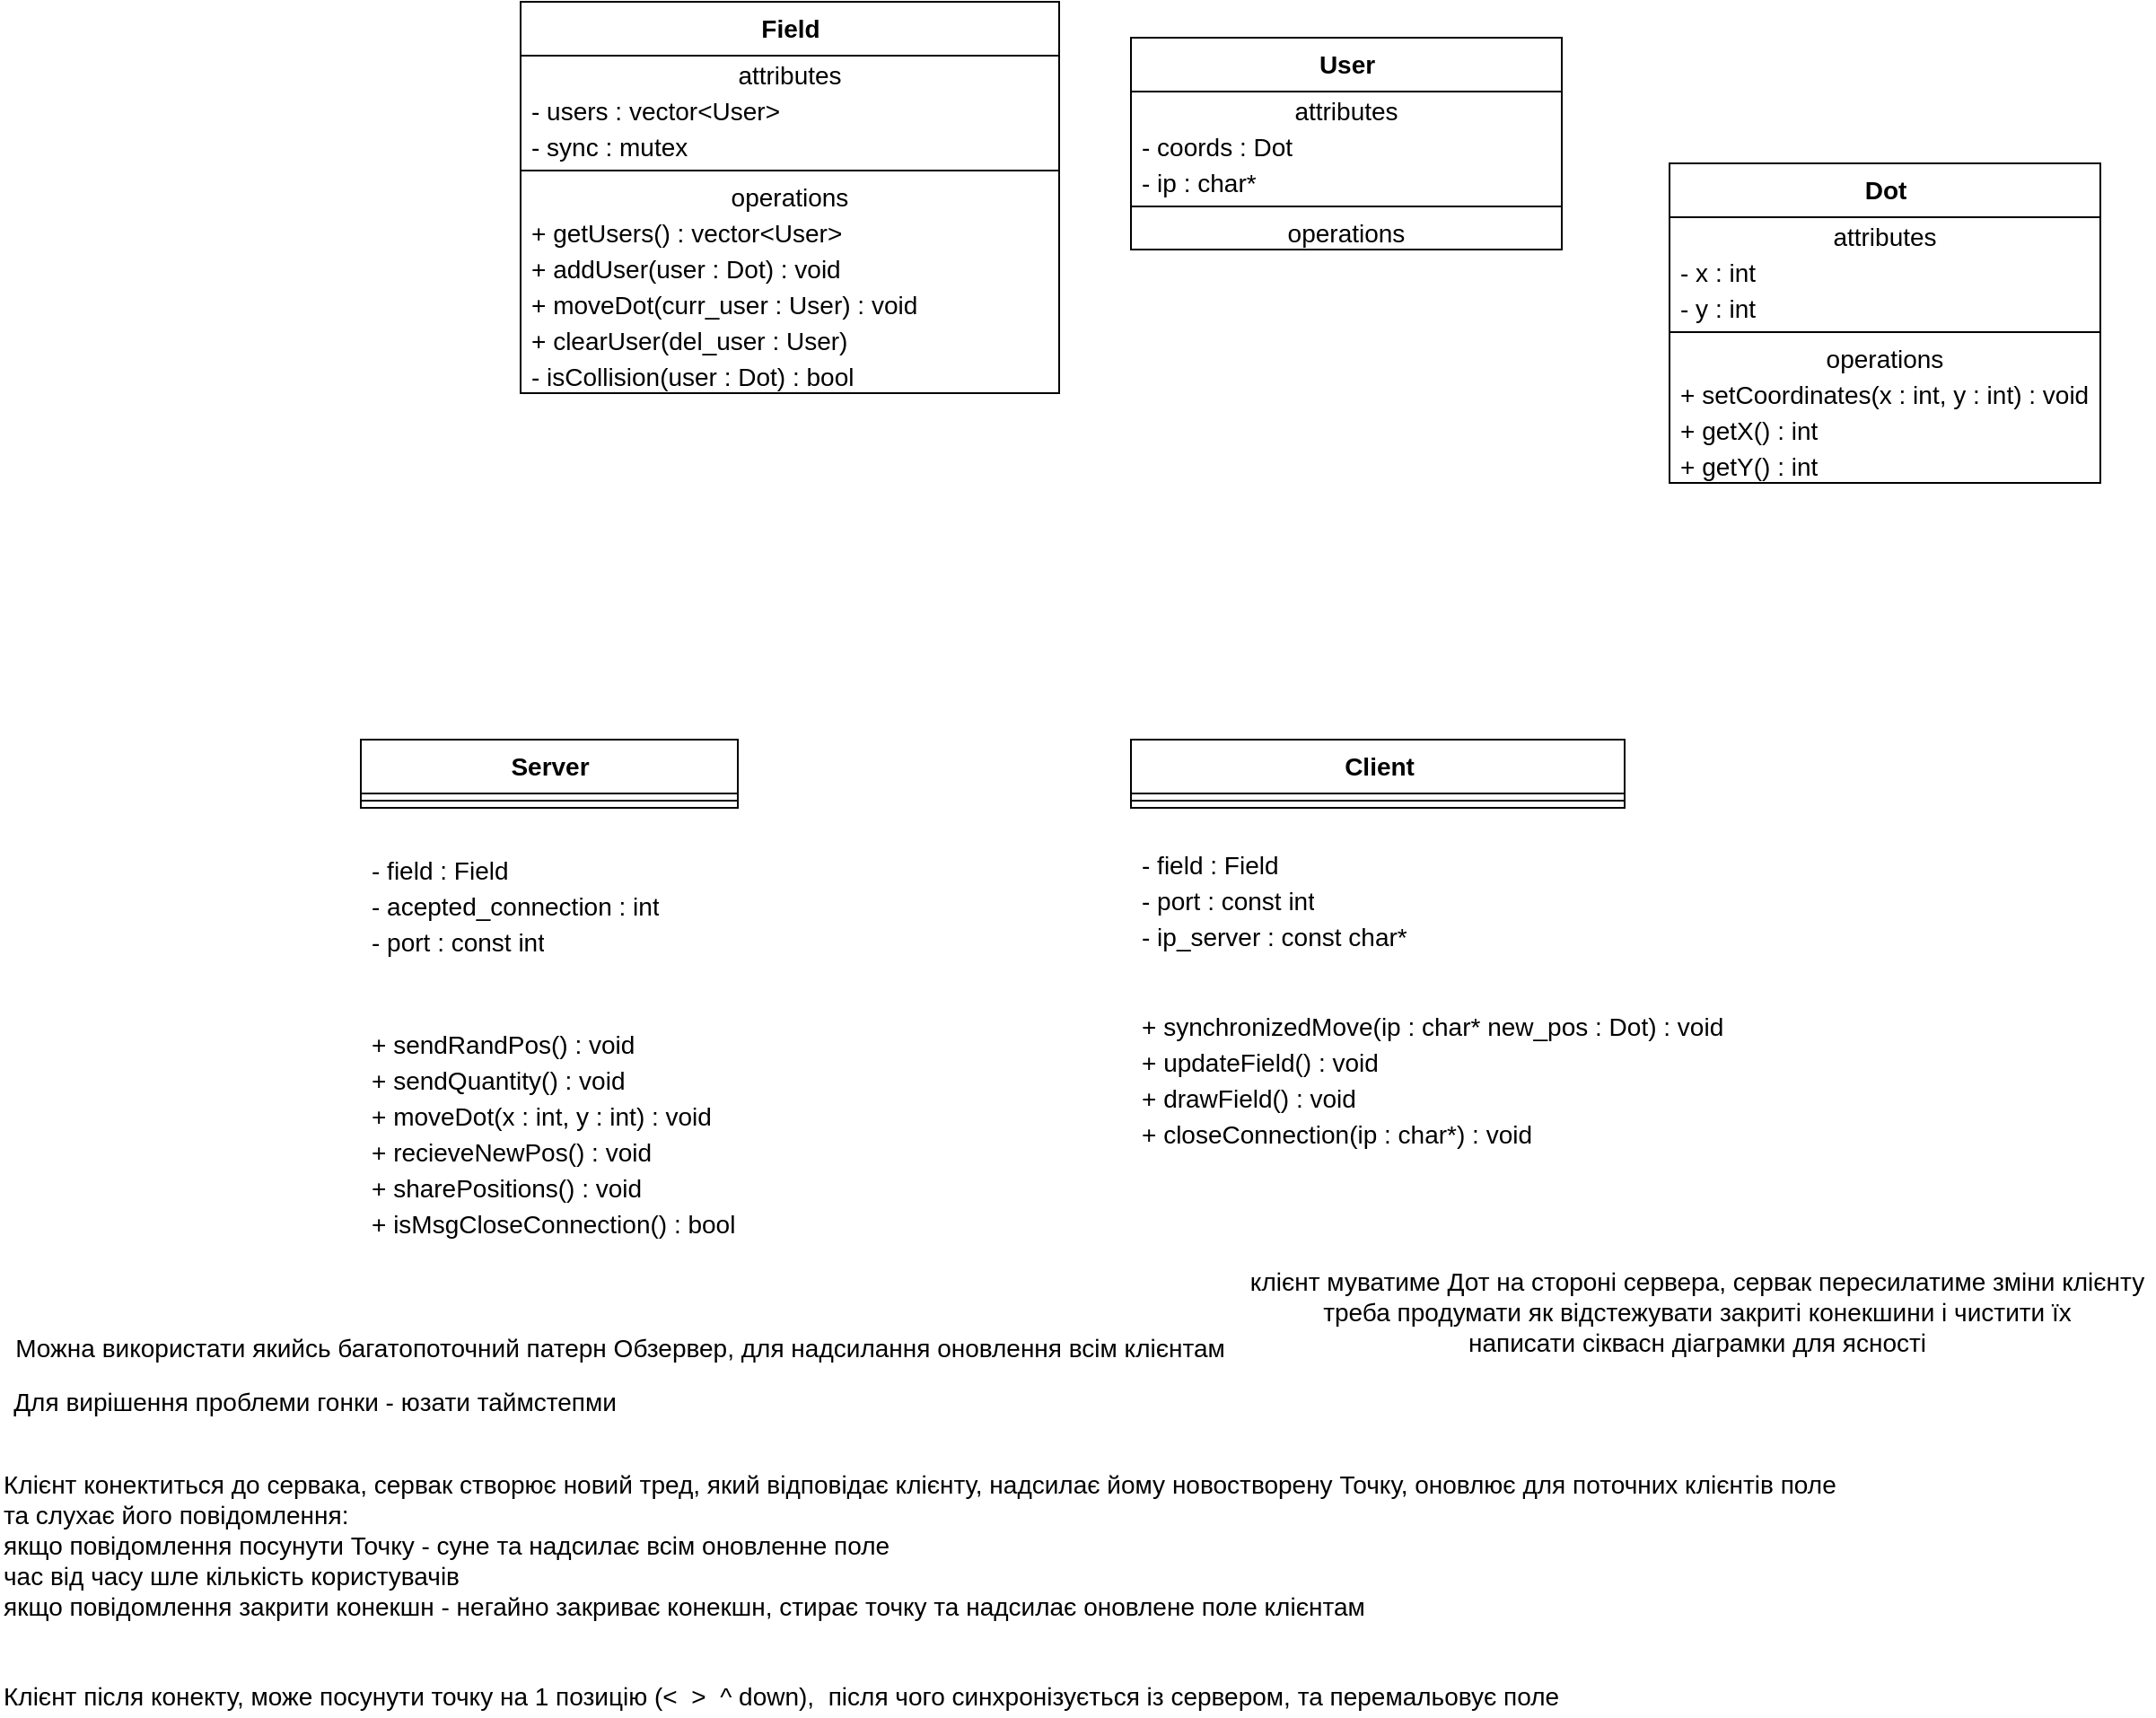 <mxfile version="16.5.1" type="device" pages="2"><diagram id="QBxHCDTDb50119jeiAJM" name="Page-1"><mxGraphModel dx="1045" dy="675" grid="1" gridSize="10" guides="1" tooltips="1" connect="1" arrows="1" fold="1" page="1" pageScale="1" pageWidth="827" pageHeight="1169" math="0" shadow="0"><root><mxCell id="0"/><mxCell id="1" parent="0"/><mxCell id="v9esrnPC93a9-r4l2NwM-19" value="&lt;b&gt;Dot&lt;/b&gt;" style="swimlane;fontStyle=0;align=center;verticalAlign=top;childLayout=stackLayout;horizontal=1;startSize=30;horizontalStack=0;resizeParent=1;resizeParentMax=0;resizeLast=0;collapsible=0;marginBottom=0;html=1;fontSize=14;" vertex="1" parent="1"><mxGeometry x="1030" y="180" width="240" height="178" as="geometry"/></mxCell><mxCell id="v9esrnPC93a9-r4l2NwM-20" value="attributes" style="text;html=1;strokeColor=none;fillColor=none;align=center;verticalAlign=middle;spacingLeft=4;spacingRight=4;overflow=hidden;rotatable=0;points=[[0,0.5],[1,0.5]];portConstraint=eastwest;fontSize=14;" vertex="1" parent="v9esrnPC93a9-r4l2NwM-19"><mxGeometry y="30" width="240" height="20" as="geometry"/></mxCell><mxCell id="v9esrnPC93a9-r4l2NwM-21" value="- x : int" style="text;html=1;strokeColor=none;fillColor=none;align=left;verticalAlign=middle;spacingLeft=4;spacingRight=4;overflow=hidden;rotatable=0;points=[[0,0.5],[1,0.5]];portConstraint=eastwest;fontSize=14;" vertex="1" parent="v9esrnPC93a9-r4l2NwM-19"><mxGeometry y="50" width="240" height="20" as="geometry"/></mxCell><mxCell id="v9esrnPC93a9-r4l2NwM-27" value="- y : int" style="text;html=1;strokeColor=none;fillColor=none;align=left;verticalAlign=middle;spacingLeft=4;spacingRight=4;overflow=hidden;rotatable=0;points=[[0,0.5],[1,0.5]];portConstraint=eastwest;fontSize=14;" vertex="1" parent="v9esrnPC93a9-r4l2NwM-19"><mxGeometry y="70" width="240" height="20" as="geometry"/></mxCell><mxCell id="v9esrnPC93a9-r4l2NwM-24" value="" style="line;strokeWidth=1;fillColor=none;align=left;verticalAlign=middle;spacingTop=-1;spacingLeft=3;spacingRight=3;rotatable=0;labelPosition=right;points=[];portConstraint=eastwest;fontSize=14;" vertex="1" parent="v9esrnPC93a9-r4l2NwM-19"><mxGeometry y="90" width="240" height="8" as="geometry"/></mxCell><mxCell id="v9esrnPC93a9-r4l2NwM-25" value="operations" style="text;html=1;strokeColor=none;fillColor=none;align=center;verticalAlign=middle;spacingLeft=4;spacingRight=4;overflow=hidden;rotatable=0;points=[[0,0.5],[1,0.5]];portConstraint=eastwest;fontSize=14;" vertex="1" parent="v9esrnPC93a9-r4l2NwM-19"><mxGeometry y="98" width="240" height="20" as="geometry"/></mxCell><mxCell id="v9esrnPC93a9-r4l2NwM-26" value="+ setCoordinates(x : int, y : int) : void" style="text;html=1;strokeColor=none;fillColor=none;align=left;verticalAlign=middle;spacingLeft=4;spacingRight=4;overflow=hidden;rotatable=0;points=[[0,0.5],[1,0.5]];portConstraint=eastwest;fontSize=14;" vertex="1" parent="v9esrnPC93a9-r4l2NwM-19"><mxGeometry y="118" width="240" height="20" as="geometry"/></mxCell><mxCell id="v9esrnPC93a9-r4l2NwM-28" value="+ getX() : int&amp;nbsp;" style="text;html=1;strokeColor=none;fillColor=none;align=left;verticalAlign=middle;spacingLeft=4;spacingRight=4;overflow=hidden;rotatable=0;points=[[0,0.5],[1,0.5]];portConstraint=eastwest;fontSize=14;" vertex="1" parent="v9esrnPC93a9-r4l2NwM-19"><mxGeometry y="138" width="240" height="20" as="geometry"/></mxCell><mxCell id="v9esrnPC93a9-r4l2NwM-29" value="+ getY() : int&amp;nbsp;" style="text;html=1;strokeColor=none;fillColor=none;align=left;verticalAlign=middle;spacingLeft=4;spacingRight=4;overflow=hidden;rotatable=0;points=[[0,0.5],[1,0.5]];portConstraint=eastwest;fontSize=14;" vertex="1" parent="v9esrnPC93a9-r4l2NwM-19"><mxGeometry y="158" width="240" height="20" as="geometry"/></mxCell><mxCell id="v9esrnPC93a9-r4l2NwM-30" value="&lt;b&gt;Field&lt;/b&gt;" style="swimlane;fontStyle=0;align=center;verticalAlign=top;childLayout=stackLayout;horizontal=1;startSize=30;horizontalStack=0;resizeParent=1;resizeParentMax=0;resizeLast=0;collapsible=0;marginBottom=0;html=1;fontSize=14;" vertex="1" parent="1"><mxGeometry x="390" y="90" width="300" height="218" as="geometry"/></mxCell><mxCell id="v9esrnPC93a9-r4l2NwM-31" value="attributes" style="text;html=1;strokeColor=none;fillColor=none;align=center;verticalAlign=middle;spacingLeft=4;spacingRight=4;overflow=hidden;rotatable=0;points=[[0,0.5],[1,0.5]];portConstraint=eastwest;fontSize=14;" vertex="1" parent="v9esrnPC93a9-r4l2NwM-30"><mxGeometry y="30" width="300" height="20" as="geometry"/></mxCell><mxCell id="v9esrnPC93a9-r4l2NwM-32" value="- users : vector&amp;lt;User&amp;gt;" style="text;html=1;strokeColor=none;fillColor=none;align=left;verticalAlign=middle;spacingLeft=4;spacingRight=4;overflow=hidden;rotatable=0;points=[[0,0.5],[1,0.5]];portConstraint=eastwest;fontSize=14;" vertex="1" parent="v9esrnPC93a9-r4l2NwM-30"><mxGeometry y="50" width="300" height="20" as="geometry"/></mxCell><mxCell id="v9esrnPC93a9-r4l2NwM-41" value="- sync : mutex" style="text;html=1;strokeColor=none;fillColor=none;align=left;verticalAlign=middle;spacingLeft=4;spacingRight=4;overflow=hidden;rotatable=0;points=[[0,0.5],[1,0.5]];portConstraint=eastwest;fontSize=14;" vertex="1" parent="v9esrnPC93a9-r4l2NwM-30"><mxGeometry y="70" width="300" height="20" as="geometry"/></mxCell><mxCell id="v9esrnPC93a9-r4l2NwM-34" value="" style="line;strokeWidth=1;fillColor=none;align=left;verticalAlign=middle;spacingTop=-1;spacingLeft=3;spacingRight=3;rotatable=0;labelPosition=right;points=[];portConstraint=eastwest;fontSize=14;" vertex="1" parent="v9esrnPC93a9-r4l2NwM-30"><mxGeometry y="90" width="300" height="8" as="geometry"/></mxCell><mxCell id="v9esrnPC93a9-r4l2NwM-35" value="operations" style="text;html=1;strokeColor=none;fillColor=none;align=center;verticalAlign=middle;spacingLeft=4;spacingRight=4;overflow=hidden;rotatable=0;points=[[0,0.5],[1,0.5]];portConstraint=eastwest;fontSize=14;" vertex="1" parent="v9esrnPC93a9-r4l2NwM-30"><mxGeometry y="98" width="300" height="20" as="geometry"/></mxCell><mxCell id="v9esrnPC93a9-r4l2NwM-36" value="+ getUsers() : vector&amp;lt;User&amp;gt;" style="text;html=1;strokeColor=none;fillColor=none;align=left;verticalAlign=middle;spacingLeft=4;spacingRight=4;overflow=hidden;rotatable=0;points=[[0,0.5],[1,0.5]];portConstraint=eastwest;fontSize=14;" vertex="1" parent="v9esrnPC93a9-r4l2NwM-30"><mxGeometry y="118" width="300" height="20" as="geometry"/></mxCell><mxCell id="v9esrnPC93a9-r4l2NwM-37" value="+ addUser(user : Dot) : void" style="text;html=1;strokeColor=none;fillColor=none;align=left;verticalAlign=middle;spacingLeft=4;spacingRight=4;overflow=hidden;rotatable=0;points=[[0,0.5],[1,0.5]];portConstraint=eastwest;fontSize=14;" vertex="1" parent="v9esrnPC93a9-r4l2NwM-30"><mxGeometry y="138" width="300" height="20" as="geometry"/></mxCell><mxCell id="v9esrnPC93a9-r4l2NwM-38" value="+ moveDot(curr_user : User) : void" style="text;html=1;strokeColor=none;fillColor=none;align=left;verticalAlign=middle;spacingLeft=4;spacingRight=4;overflow=hidden;rotatable=0;points=[[0,0.5],[1,0.5]];portConstraint=eastwest;fontSize=14;" vertex="1" parent="v9esrnPC93a9-r4l2NwM-30"><mxGeometry y="158" width="300" height="20" as="geometry"/></mxCell><mxCell id="pss1vz3VO2u5xHAYAkwy-10" value="+ clearUser(del_user : User)&amp;nbsp;" style="text;html=1;strokeColor=none;fillColor=none;align=left;verticalAlign=middle;spacingLeft=4;spacingRight=4;overflow=hidden;rotatable=0;points=[[0,0.5],[1,0.5]];portConstraint=eastwest;fontSize=14;" vertex="1" parent="v9esrnPC93a9-r4l2NwM-30"><mxGeometry y="178" width="300" height="20" as="geometry"/></mxCell><mxCell id="v9esrnPC93a9-r4l2NwM-40" value="- isCollision(user : Dot) : bool" style="text;html=1;strokeColor=none;fillColor=none;align=left;verticalAlign=middle;spacingLeft=4;spacingRight=4;overflow=hidden;rotatable=0;points=[[0,0.5],[1,0.5]];portConstraint=eastwest;fontSize=14;" vertex="1" parent="v9esrnPC93a9-r4l2NwM-30"><mxGeometry y="198" width="300" height="20" as="geometry"/></mxCell><mxCell id="v9esrnPC93a9-r4l2NwM-43" value="&lt;b&gt;Client&lt;/b&gt;" style="swimlane;fontStyle=0;align=center;verticalAlign=top;childLayout=stackLayout;horizontal=1;startSize=30;horizontalStack=0;resizeParent=1;resizeParentMax=0;resizeLast=0;collapsible=0;marginBottom=0;html=1;fontSize=14;" vertex="1" parent="1"><mxGeometry x="730" y="501" width="275" height="38" as="geometry"/></mxCell><mxCell id="v9esrnPC93a9-r4l2NwM-48" value="" style="line;strokeWidth=1;fillColor=none;align=left;verticalAlign=middle;spacingTop=-1;spacingLeft=3;spacingRight=3;rotatable=0;labelPosition=right;points=[];portConstraint=eastwest;fontSize=14;" vertex="1" parent="v9esrnPC93a9-r4l2NwM-43"><mxGeometry y="30" width="275" height="8" as="geometry"/></mxCell><mxCell id="v9esrnPC93a9-r4l2NwM-55" value="&lt;b&gt;Server&lt;/b&gt;" style="swimlane;fontStyle=0;align=center;verticalAlign=top;childLayout=stackLayout;horizontal=1;startSize=30;horizontalStack=0;resizeParent=1;resizeParentMax=0;resizeLast=0;collapsible=0;marginBottom=0;html=1;fontSize=14;" vertex="1" parent="1"><mxGeometry x="301" y="501" width="210" height="38" as="geometry"/></mxCell><mxCell id="v9esrnPC93a9-r4l2NwM-61" value="" style="line;strokeWidth=1;fillColor=none;align=left;verticalAlign=middle;spacingTop=-1;spacingLeft=3;spacingRight=3;rotatable=0;labelPosition=right;points=[];portConstraint=eastwest;fontSize=14;" vertex="1" parent="v9esrnPC93a9-r4l2NwM-55"><mxGeometry y="30" width="210" height="8" as="geometry"/></mxCell><mxCell id="v9esrnPC93a9-r4l2NwM-57" value="- field : Field" style="text;html=1;strokeColor=none;fillColor=none;align=left;verticalAlign=middle;spacingLeft=4;spacingRight=4;overflow=hidden;rotatable=0;points=[[0,0.5],[1,0.5]];portConstraint=eastwest;fontSize=14;" vertex="1" parent="1"><mxGeometry x="301" y="563" width="210" height="20" as="geometry"/></mxCell><mxCell id="v9esrnPC93a9-r4l2NwM-69" value="- acepted_connection : int" style="text;html=1;strokeColor=none;fillColor=none;align=left;verticalAlign=middle;spacingLeft=4;spacingRight=4;overflow=hidden;rotatable=0;points=[[0,0.5],[1,0.5]];portConstraint=eastwest;fontSize=14;" vertex="1" parent="1"><mxGeometry x="301" y="583" width="210" height="20" as="geometry"/></mxCell><mxCell id="v9esrnPC93a9-r4l2NwM-58" value="- port : const int" style="text;html=1;strokeColor=none;fillColor=none;align=left;verticalAlign=middle;spacingLeft=4;spacingRight=4;overflow=hidden;rotatable=0;points=[[0,0.5],[1,0.5]];portConstraint=eastwest;fontSize=14;" vertex="1" parent="1"><mxGeometry x="301" y="603" width="210" height="20" as="geometry"/></mxCell><mxCell id="v9esrnPC93a9-r4l2NwM-63" value="+ sendRandPos() : void" style="text;html=1;strokeColor=none;fillColor=none;align=left;verticalAlign=middle;spacingLeft=4;spacingRight=4;overflow=hidden;rotatable=0;points=[[0,0.5],[1,0.5]];portConstraint=eastwest;fontSize=14;" vertex="1" parent="1"><mxGeometry x="301" y="660" width="210" height="20" as="geometry"/></mxCell><mxCell id="v9esrnPC93a9-r4l2NwM-71" value="+ sharePositions() : void" style="text;html=1;strokeColor=none;fillColor=none;align=left;verticalAlign=middle;spacingLeft=4;spacingRight=4;overflow=hidden;rotatable=0;points=[[0,0.5],[1,0.5]];portConstraint=eastwest;fontSize=14;" vertex="1" parent="1"><mxGeometry x="301" y="740" width="210" height="20" as="geometry"/></mxCell><mxCell id="v9esrnPC93a9-r4l2NwM-64" value="+ sendQuantity() : void" style="text;html=1;strokeColor=none;fillColor=none;align=left;verticalAlign=middle;spacingLeft=4;spacingRight=4;overflow=hidden;rotatable=0;points=[[0,0.5],[1,0.5]];portConstraint=eastwest;fontSize=14;" vertex="1" parent="1"><mxGeometry x="301" y="680" width="210" height="20" as="geometry"/></mxCell><mxCell id="v9esrnPC93a9-r4l2NwM-65" value="+ moveDot(x : int, y : int) : void" style="text;html=1;strokeColor=none;fillColor=none;align=left;verticalAlign=middle;spacingLeft=4;spacingRight=4;overflow=hidden;rotatable=0;points=[[0,0.5],[1,0.5]];portConstraint=eastwest;fontSize=14;" vertex="1" parent="1"><mxGeometry x="301" y="700" width="210" height="20" as="geometry"/></mxCell><mxCell id="v9esrnPC93a9-r4l2NwM-70" value="+ recieveNewPos() : void" style="text;html=1;strokeColor=none;fillColor=none;align=left;verticalAlign=middle;spacingLeft=4;spacingRight=4;overflow=hidden;rotatable=0;points=[[0,0.5],[1,0.5]];portConstraint=eastwest;fontSize=14;" vertex="1" parent="1"><mxGeometry x="301" y="720" width="210" height="20" as="geometry"/></mxCell><mxCell id="v9esrnPC93a9-r4l2NwM-46" value="- port : const int" style="text;html=1;strokeColor=none;fillColor=none;align=left;verticalAlign=middle;spacingLeft=4;spacingRight=4;overflow=hidden;rotatable=0;points=[[0,0.5],[1,0.5]];portConstraint=eastwest;fontSize=14;" vertex="1" parent="1"><mxGeometry x="730" y="580" width="275" height="20" as="geometry"/></mxCell><mxCell id="v9esrnPC93a9-r4l2NwM-45" value="- field : Field" style="text;html=1;strokeColor=none;fillColor=none;align=left;verticalAlign=middle;spacingLeft=4;spacingRight=4;overflow=hidden;rotatable=0;points=[[0,0.5],[1,0.5]];portConstraint=eastwest;fontSize=14;" vertex="1" parent="1"><mxGeometry x="730" y="560" width="275" height="20" as="geometry"/></mxCell><mxCell id="v9esrnPC93a9-r4l2NwM-54" value="- ip_server : const char*" style="text;html=1;strokeColor=none;fillColor=none;align=left;verticalAlign=middle;spacingLeft=4;spacingRight=4;overflow=hidden;rotatable=0;points=[[0,0.5],[1,0.5]];portConstraint=eastwest;fontSize=14;" vertex="1" parent="1"><mxGeometry x="730" y="600" width="275" height="20" as="geometry"/></mxCell><mxCell id="v9esrnPC93a9-r4l2NwM-50" value="+ synchronizedMove(ip : char* new_pos : Dot) : void" style="text;html=1;strokeColor=none;fillColor=none;align=left;verticalAlign=middle;spacingLeft=4;spacingRight=4;overflow=hidden;rotatable=0;points=[[0,0.5],[1,0.5]];portConstraint=eastwest;fontSize=14;" vertex="1" parent="1"><mxGeometry x="730" y="650" width="360" height="20" as="geometry"/></mxCell><mxCell id="v9esrnPC93a9-r4l2NwM-51" value="+ updateField() : void" style="text;html=1;strokeColor=none;fillColor=none;align=left;verticalAlign=middle;spacingLeft=4;spacingRight=4;overflow=hidden;rotatable=0;points=[[0,0.5],[1,0.5]];portConstraint=eastwest;fontSize=14;" vertex="1" parent="1"><mxGeometry x="730" y="670" width="275" height="20" as="geometry"/></mxCell><mxCell id="v9esrnPC93a9-r4l2NwM-52" value="+ drawField() : void" style="text;html=1;strokeColor=none;fillColor=none;align=left;verticalAlign=middle;spacingLeft=4;spacingRight=4;overflow=hidden;rotatable=0;points=[[0,0.5],[1,0.5]];portConstraint=eastwest;fontSize=14;" vertex="1" parent="1"><mxGeometry x="730" y="690" width="275" height="20" as="geometry"/></mxCell><mxCell id="V5qCyeaO0gQilrV-QpzD-1" value="клієнт муватиме Дот на стороні сервера, сервак пересилатиме зміни клієнту&lt;br&gt;треба продумати як відстежувати закриті конекшини і чистити їх&lt;br&gt;написати сіквасн діаграмки для ясності" style="text;html=1;align=center;verticalAlign=middle;resizable=0;points=[];autosize=1;strokeColor=none;fillColor=none;fontSize=14;fontFamily=Helvetica;fontColor=default;" vertex="1" parent="1"><mxGeometry x="790" y="790" width="510" height="60" as="geometry"/></mxCell><mxCell id="VrvzG2SRqDi1ei-mfUJR-1" value="+ isMsgCloseConnection() : bool&amp;nbsp;" style="text;html=1;strokeColor=none;fillColor=none;align=left;verticalAlign=middle;spacingLeft=4;spacingRight=4;overflow=hidden;rotatable=0;points=[[0,0.5],[1,0.5]];portConstraint=eastwest;fontSize=14;" vertex="1" parent="1"><mxGeometry x="301" y="760" width="229" height="20" as="geometry"/></mxCell><mxCell id="VrvzG2SRqDi1ei-mfUJR-2" value="+ closeConnection(ip : char*) : void" style="text;html=1;strokeColor=none;fillColor=none;align=left;verticalAlign=middle;spacingLeft=4;spacingRight=4;overflow=hidden;rotatable=0;points=[[0,0.5],[1,0.5]];portConstraint=eastwest;fontSize=14;" vertex="1" parent="1"><mxGeometry x="730" y="710" width="275" height="20" as="geometry"/></mxCell><mxCell id="KtKcs6M-H1194ICLe7Fs-1" value="Клієнт конектиться до сервака, сервак створює новий тред, який відповідає клієнту, надсилає йому новостворену Точку, оновлює для поточних клієнтів поле&lt;br&gt;та слухає його повідомлення:&lt;br&gt;якщо повідомлення посунути Точку - суне та надсилає всім оновленне поле&lt;br&gt;час від часу шле кількість користувачів&lt;br&gt;якщо повідомлення закрити конекшн - негайно закриває конекшн, стирає точку та надсилає оновлене поле клієнтам&lt;br&gt;&lt;br&gt;&lt;br&gt;Клієнт після конекту, може посунути точку на 1 позицію (&amp;lt;&amp;nbsp; &amp;gt;&amp;nbsp; ^ down),&amp;nbsp; після чого синхронізується із сервером, та перемальовує поле" style="text;html=1;align=left;verticalAlign=middle;resizable=0;points=[];autosize=1;strokeColor=none;fillColor=none;fontSize=14;fontFamily=Helvetica;fontColor=default;" vertex="1" parent="1"><mxGeometry x="100" y="905" width="1040" height="140" as="geometry"/></mxCell><mxCell id="KtKcs6M-H1194ICLe7Fs-2" value="Для вирішення проблеми гонки - юзати таймстепми" style="text;html=1;align=center;verticalAlign=middle;resizable=0;points=[];autosize=1;strokeColor=none;fillColor=none;fontSize=14;fontFamily=Helvetica;fontColor=default;" vertex="1" parent="1"><mxGeometry x="100" y="860" width="350" height="20" as="geometry"/></mxCell><mxCell id="KtKcs6M-H1194ICLe7Fs-3" value="Можна використати якийсь багатопоточний патерн Обзервер, для надсилання оновлення всім клієнтам" style="text;html=1;align=center;verticalAlign=middle;resizable=0;points=[];autosize=1;strokeColor=none;fillColor=none;fontSize=14;fontFamily=Helvetica;fontColor=default;" vertex="1" parent="1"><mxGeometry x="100" y="830" width="690" height="20" as="geometry"/></mxCell><mxCell id="pss1vz3VO2u5xHAYAkwy-1" value="&lt;b&gt;User&lt;/b&gt;" style="swimlane;fontStyle=0;align=center;verticalAlign=top;childLayout=stackLayout;horizontal=1;startSize=30;horizontalStack=0;resizeParent=1;resizeParentMax=0;resizeLast=0;collapsible=0;marginBottom=0;html=1;fontSize=14;" vertex="1" parent="1"><mxGeometry x="730" y="110" width="240" height="118" as="geometry"/></mxCell><mxCell id="pss1vz3VO2u5xHAYAkwy-2" value="attributes" style="text;html=1;strokeColor=none;fillColor=none;align=center;verticalAlign=middle;spacingLeft=4;spacingRight=4;overflow=hidden;rotatable=0;points=[[0,0.5],[1,0.5]];portConstraint=eastwest;fontSize=14;" vertex="1" parent="pss1vz3VO2u5xHAYAkwy-1"><mxGeometry y="30" width="240" height="20" as="geometry"/></mxCell><mxCell id="pss1vz3VO2u5xHAYAkwy-3" value="- coords : Dot" style="text;html=1;strokeColor=none;fillColor=none;align=left;verticalAlign=middle;spacingLeft=4;spacingRight=4;overflow=hidden;rotatable=0;points=[[0,0.5],[1,0.5]];portConstraint=eastwest;fontSize=14;" vertex="1" parent="pss1vz3VO2u5xHAYAkwy-1"><mxGeometry y="50" width="240" height="20" as="geometry"/></mxCell><mxCell id="pss1vz3VO2u5xHAYAkwy-4" value="- ip : char*" style="text;html=1;strokeColor=none;fillColor=none;align=left;verticalAlign=middle;spacingLeft=4;spacingRight=4;overflow=hidden;rotatable=0;points=[[0,0.5],[1,0.5]];portConstraint=eastwest;fontSize=14;" vertex="1" parent="pss1vz3VO2u5xHAYAkwy-1"><mxGeometry y="70" width="240" height="20" as="geometry"/></mxCell><mxCell id="pss1vz3VO2u5xHAYAkwy-5" value="" style="line;strokeWidth=1;fillColor=none;align=left;verticalAlign=middle;spacingTop=-1;spacingLeft=3;spacingRight=3;rotatable=0;labelPosition=right;points=[];portConstraint=eastwest;fontSize=14;" vertex="1" parent="pss1vz3VO2u5xHAYAkwy-1"><mxGeometry y="90" width="240" height="8" as="geometry"/></mxCell><mxCell id="pss1vz3VO2u5xHAYAkwy-6" value="operations" style="text;html=1;strokeColor=none;fillColor=none;align=center;verticalAlign=middle;spacingLeft=4;spacingRight=4;overflow=hidden;rotatable=0;points=[[0,0.5],[1,0.5]];portConstraint=eastwest;fontSize=14;" vertex="1" parent="pss1vz3VO2u5xHAYAkwy-1"><mxGeometry y="98" width="240" height="20" as="geometry"/></mxCell></root></mxGraphModel></diagram><diagram id="Hidumq7672qFDJAQ_hkK" name="Page-2"><mxGraphModel dx="2200" dy="878" grid="1" gridSize="10" guides="1" tooltips="1" connect="1" arrows="1" fold="1" page="1" pageScale="1" pageWidth="850" pageHeight="1100" math="0" shadow="0"><root><mxCell id="eIKf1kVYdBu3AlZMt5NN-0"/><mxCell id="eIKf1kVYdBu3AlZMt5NN-1" parent="eIKf1kVYdBu3AlZMt5NN-0"/><mxCell id="50YogBFzVuaD3J5atTNi-9" value="" style="endArrow=block;startArrow=none;endFill=0;startFill=0;endSize=8;html=1;verticalAlign=bottom;dashed=1;labelBackgroundColor=none;rounded=0;fontFamily=Helvetica;fontSize=14;fontColor=default;" edge="1" parent="eIKf1kVYdBu3AlZMt5NN-1"><mxGeometry width="160" relative="1" as="geometry"><mxPoint x="630" y="464" as="sourcePoint"/><mxPoint x="290.375" y="464" as="targetPoint"/><Array as="points"><mxPoint x="410.5" y="464"/></Array></mxGeometry></mxCell><mxCell id="50YogBFzVuaD3J5atTNi-10" value="Responce by &lt;b&gt;C1&lt;/b&gt; thread with new Dots coordinates" style="edgeLabel;html=1;align=center;verticalAlign=middle;resizable=0;points=[];fontSize=14;fontFamily=Helvetica;fontColor=default;" vertex="1" connectable="0" parent="50YogBFzVuaD3J5atTNi-9"><mxGeometry x="0.072" y="-2" relative="1" as="geometry"><mxPoint x="12" y="-10" as="offset"/></mxGeometry></mxCell><mxCell id="50YogBFzVuaD3J5atTNi-7" value="" style="endArrow=block;startArrow=none;endFill=0;startFill=0;endSize=8;html=1;verticalAlign=bottom;dashed=1;labelBackgroundColor=none;rounded=0;fontFamily=Helvetica;fontSize=14;fontColor=default;" edge="1" parent="eIKf1kVYdBu3AlZMt5NN-1"><mxGeometry width="160" relative="1" as="geometry"><mxPoint x="629.5" y="500" as="sourcePoint"/><mxPoint x="29.875" y="500" as="targetPoint"/><Array as="points"><mxPoint x="230.84" y="500"/></Array></mxGeometry></mxCell><mxCell id="50YogBFzVuaD3J5atTNi-8" value="Responce by&amp;nbsp;&lt;b&gt;C1&lt;/b&gt;&amp;nbsp;thread with new Dots coordinates" style="edgeLabel;html=1;align=center;verticalAlign=middle;resizable=0;points=[];fontSize=14;fontFamily=Helvetica;fontColor=default;" vertex="1" connectable="0" parent="50YogBFzVuaD3J5atTNi-7"><mxGeometry x="0.072" y="-2" relative="1" as="geometry"><mxPoint x="-108" y="-10" as="offset"/></mxGeometry></mxCell><mxCell id="LbNLhiizg7bRwQAjX9Bp-6" value="Server" style="shape=umlLifeline;perimeter=lifelinePerimeter;whiteSpace=wrap;html=1;container=1;collapsible=0;recursiveResize=0;outlineConnect=0;fontFamily=Helvetica;fontSize=14;fontColor=default;fillColor=none;gradientColor=none;" vertex="1" parent="eIKf1kVYdBu3AlZMt5NN-1"><mxGeometry x="580" y="20" width="100" height="740" as="geometry"/></mxCell><mxCell id="LbNLhiizg7bRwQAjX9Bp-25" value="" style="html=1;points=[];perimeter=orthogonalPerimeter;fontFamily=Helvetica;fontSize=14;" vertex="1" parent="LbNLhiizg7bRwQAjX9Bp-6"><mxGeometry x="45" y="94" width="10" height="16" as="geometry"/></mxCell><mxCell id="LbNLhiizg7bRwQAjX9Bp-28" value="" style="html=1;points=[];perimeter=orthogonalPerimeter;fontFamily=Helvetica;fontSize=14;" vertex="1" parent="LbNLhiizg7bRwQAjX9Bp-6"><mxGeometry x="47" y="134" width="10" height="16" as="geometry"/></mxCell><mxCell id="50YogBFzVuaD3J5atTNi-4" value="" style="html=1;points=[];perimeter=orthogonalPerimeter;fontFamily=Helvetica;fontSize=14;" vertex="1" parent="LbNLhiizg7bRwQAjX9Bp-6"><mxGeometry x="47" y="359" width="10" height="55" as="geometry"/></mxCell><mxCell id="50YogBFzVuaD3J5atTNi-13" value="" style="html=1;points=[];perimeter=orthogonalPerimeter;fontFamily=Helvetica;fontSize=14;" vertex="1" parent="LbNLhiizg7bRwQAjX9Bp-6"><mxGeometry x="45" y="514" width="10" height="39" as="geometry"/></mxCell><mxCell id="50YogBFzVuaD3J5atTNi-35" value="" style="html=1;points=[];perimeter=orthogonalPerimeter;fontFamily=Helvetica;fontSize=14;" vertex="1" parent="LbNLhiizg7bRwQAjX9Bp-6"><mxGeometry x="45" y="622" width="10" height="40" as="geometry"/></mxCell><mxCell id="LbNLhiizg7bRwQAjX9Bp-7" value="Client 1" style="shape=umlLifeline;perimeter=lifelinePerimeter;whiteSpace=wrap;html=1;container=1;collapsible=0;recursiveResize=0;outlineConnect=0;fontFamily=Helvetica;fontSize=14;fontColor=default;fillColor=none;gradientColor=none;" vertex="1" parent="eIKf1kVYdBu3AlZMt5NN-1"><mxGeometry x="-20" y="30" width="100" height="710" as="geometry"/></mxCell><mxCell id="LbNLhiizg7bRwQAjX9Bp-23" value="" style="html=1;points=[];perimeter=orthogonalPerimeter;fontFamily=Helvetica;fontSize=14;" vertex="1" parent="LbNLhiizg7bRwQAjX9Bp-7"><mxGeometry x="45" y="84" width="10" height="126" as="geometry"/></mxCell><mxCell id="LbNLhiizg7bRwQAjX9Bp-8" value="Client 2" style="shape=umlLifeline;perimeter=lifelinePerimeter;whiteSpace=wrap;html=1;container=1;collapsible=0;recursiveResize=0;outlineConnect=0;fontFamily=Helvetica;fontSize=14;fontColor=default;fillColor=none;gradientColor=none;" vertex="1" parent="eIKf1kVYdBu3AlZMt5NN-1"><mxGeometry x="240" y="30" width="100" height="710" as="geometry"/></mxCell><mxCell id="LbNLhiizg7bRwQAjX9Bp-24" value="" style="html=1;points=[];perimeter=orthogonalPerimeter;fontFamily=Helvetica;fontSize=14;" vertex="1" parent="LbNLhiizg7bRwQAjX9Bp-8"><mxGeometry x="45" y="123" width="10" height="47" as="geometry"/></mxCell><mxCell id="LbNLhiizg7bRwQAjX9Bp-16" value="" style="endArrow=open;startArrow=none;endFill=0;startFill=0;endSize=8;html=1;verticalAlign=bottom;labelBackgroundColor=none;strokeWidth=1;rounded=0;fontFamily=Helvetica;fontSize=14;fontColor=default;" edge="1" parent="eIKf1kVYdBu3AlZMt5NN-1" target="LbNLhiizg7bRwQAjX9Bp-6"><mxGeometry width="160" relative="1" as="geometry"><mxPoint x="289.81" y="153.0" as="sourcePoint"/><mxPoint x="469.5" y="153.0" as="targetPoint"/></mxGeometry></mxCell><mxCell id="LbNLhiizg7bRwQAjX9Bp-17" value="Connection to server" style="edgeLabel;html=1;align=center;verticalAlign=middle;resizable=0;points=[];fontSize=14;fontFamily=Helvetica;fontColor=default;" vertex="1" connectable="0" parent="LbNLhiizg7bRwQAjX9Bp-16"><mxGeometry x="-0.498" relative="1" as="geometry"><mxPoint x="35" y="-10" as="offset"/></mxGeometry></mxCell><mxCell id="LbNLhiizg7bRwQAjX9Bp-18" value="" style="endArrow=block;startArrow=none;endFill=0;startFill=0;endSize=8;html=1;verticalAlign=bottom;dashed=1;labelBackgroundColor=none;rounded=0;fontFamily=Helvetica;fontSize=14;fontColor=default;" edge="1" parent="eIKf1kVYdBu3AlZMt5NN-1" source="LbNLhiizg7bRwQAjX9Bp-6" target="LbNLhiizg7bRwQAjX9Bp-8"><mxGeometry width="160" relative="1" as="geometry"><mxPoint x="280" y="250" as="sourcePoint"/><mxPoint x="440" y="250" as="targetPoint"/><Array as="points"><mxPoint x="400" y="200"/></Array></mxGeometry></mxCell><mxCell id="LbNLhiizg7bRwQAjX9Bp-19" value="Responce with random Dot coordinates (x,y)" style="edgeLabel;html=1;align=center;verticalAlign=middle;resizable=0;points=[];fontSize=14;fontFamily=Helvetica;fontColor=default;" vertex="1" connectable="0" parent="LbNLhiizg7bRwQAjX9Bp-18"><mxGeometry x="0.072" y="-2" relative="1" as="geometry"><mxPoint x="23" y="-8" as="offset"/></mxGeometry></mxCell><mxCell id="LbNLhiizg7bRwQAjX9Bp-14" value="" style="endArrow=open;startArrow=none;endFill=0;startFill=0;endSize=8;html=1;verticalAlign=bottom;labelBackgroundColor=none;strokeWidth=1;rounded=0;fontFamily=Helvetica;fontSize=14;fontColor=default;" edge="1" parent="eIKf1kVYdBu3AlZMt5NN-1"><mxGeometry width="160" relative="1" as="geometry"><mxPoint x="29.81" y="114.0" as="sourcePoint"/><mxPoint x="629.5" y="114.0" as="targetPoint"/></mxGeometry></mxCell><mxCell id="LbNLhiizg7bRwQAjX9Bp-15" value="Connection to server" style="edgeLabel;html=1;align=center;verticalAlign=middle;resizable=0;points=[];fontSize=14;fontFamily=Helvetica;fontColor=default;" vertex="1" connectable="0" parent="LbNLhiizg7bRwQAjX9Bp-14"><mxGeometry x="-0.498" relative="1" as="geometry"><mxPoint x="-40" y="-10" as="offset"/></mxGeometry></mxCell><mxCell id="LbNLhiizg7bRwQAjX9Bp-20" value="" style="endArrow=block;startArrow=none;endFill=0;startFill=0;endSize=8;html=1;verticalAlign=bottom;dashed=1;labelBackgroundColor=none;rounded=0;fontFamily=Helvetica;fontSize=14;fontColor=default;" edge="1" parent="eIKf1kVYdBu3AlZMt5NN-1"><mxGeometry width="160" relative="1" as="geometry"><mxPoint x="629.5" y="241.0" as="sourcePoint"/><mxPoint x="29.81" y="241.0" as="targetPoint"/><Array as="points"><mxPoint x="230.34" y="241"/></Array></mxGeometry></mxCell><mxCell id="LbNLhiizg7bRwQAjX9Bp-21" value="Responce&amp;nbsp;with random Dot coordinates (x,y)" style="edgeLabel;html=1;align=center;verticalAlign=middle;resizable=0;points=[];fontSize=14;fontFamily=Helvetica;fontColor=default;" vertex="1" connectable="0" parent="LbNLhiizg7bRwQAjX9Bp-20"><mxGeometry x="0.072" y="-2" relative="1" as="geometry"><mxPoint x="-121" y="-10" as="offset"/></mxGeometry></mxCell><mxCell id="LbNLhiizg7bRwQAjX9Bp-26" value="Create new client thread" style="text;html=1;align=center;verticalAlign=middle;resizable=0;points=[];autosize=1;strokeColor=none;fillColor=none;fontSize=14;fontFamily=Helvetica;fontColor=default;" vertex="1" parent="eIKf1kVYdBu3AlZMt5NN-1"><mxGeometry x="637" y="112" width="170" height="20" as="geometry"/></mxCell><mxCell id="LbNLhiizg7bRwQAjX9Bp-27" value="Create new client thread" style="text;html=1;align=center;verticalAlign=middle;resizable=0;points=[];autosize=1;strokeColor=none;fillColor=none;fontSize=14;fontFamily=Helvetica;fontColor=default;" vertex="1" parent="eIKf1kVYdBu3AlZMt5NN-1"><mxGeometry x="639" y="151" width="170" height="20" as="geometry"/></mxCell><mxCell id="50YogBFzVuaD3J5atTNi-0" value="" style="endArrow=open;startArrow=none;endFill=0;startFill=0;endSize=8;html=1;verticalAlign=bottom;labelBackgroundColor=none;strokeWidth=1;rounded=0;fontFamily=Helvetica;fontSize=14;fontColor=default;" edge="1" parent="eIKf1kVYdBu3AlZMt5NN-1"><mxGeometry width="160" relative="1" as="geometry"><mxPoint x="30.375" y="426" as="sourcePoint"/><mxPoint x="630" y="426" as="targetPoint"/><Array as="points"><mxPoint x="500.5" y="426"/></Array></mxGeometry></mxCell><mxCell id="50YogBFzVuaD3J5atTNi-1" value="Move Dot x and y" style="edgeLabel;html=1;align=center;verticalAlign=middle;resizable=0;points=[];fontSize=14;fontFamily=Helvetica;fontColor=default;" vertex="1" connectable="0" parent="50YogBFzVuaD3J5atTNi-0"><mxGeometry x="-0.498" relative="1" as="geometry"><mxPoint x="-40" y="-10" as="offset"/></mxGeometry></mxCell><mxCell id="50YogBFzVuaD3J5atTNi-2" value="" style="endArrow=open;startArrow=none;endFill=0;startFill=0;endSize=8;html=1;verticalAlign=bottom;labelBackgroundColor=none;strokeWidth=1;rounded=0;fontFamily=Helvetica;fontSize=14;fontColor=default;" edge="1" parent="eIKf1kVYdBu3AlZMt5NN-1"><mxGeometry width="160" relative="1" as="geometry"><mxPoint x="289.875" y="378" as="sourcePoint"/><mxPoint x="629.5" y="378" as="targetPoint"/><Array as="points"><mxPoint x="520.12" y="378"/></Array></mxGeometry></mxCell><mxCell id="50YogBFzVuaD3J5atTNi-3" value="Move Dot x and y" style="edgeLabel;html=1;align=center;verticalAlign=middle;resizable=0;points=[];fontSize=14;fontFamily=Helvetica;fontColor=default;" vertex="1" connectable="0" parent="50YogBFzVuaD3J5atTNi-2"><mxGeometry x="-0.498" relative="1" as="geometry"><mxPoint x="-15" y="-10" as="offset"/></mxGeometry></mxCell><mxCell id="50YogBFzVuaD3J5atTNi-5" value="&lt;div style=&quot;text-align: left&quot;&gt;&lt;span&gt;Write changes&amp;nbsp;&lt;/span&gt;&lt;b&gt;C2&lt;/b&gt;&lt;span&gt;&amp;nbsp;(move dots)&lt;/span&gt;&lt;br&gt;&lt;/div&gt;" style="text;html=1;align=center;verticalAlign=middle;resizable=0;points=[];autosize=1;strokeColor=none;fillColor=none;fontSize=14;fontFamily=Helvetica;fontColor=default;" vertex="1" parent="eIKf1kVYdBu3AlZMt5NN-1"><mxGeometry x="649" y="394" width="200" height="20" as="geometry"/></mxCell><mxCell id="50YogBFzVuaD3J5atTNi-14" value="&lt;div style=&quot;text-align: left&quot;&gt;&lt;span&gt;Write changes&amp;nbsp;&lt;/span&gt;&lt;b&gt;C1&lt;/b&gt;&lt;span&gt;&amp;nbsp;(move dots)&lt;/span&gt;&lt;br&gt;&lt;/div&gt;" style="text;html=1;align=center;verticalAlign=middle;resizable=0;points=[];autosize=1;strokeColor=none;fillColor=none;fontSize=14;fontFamily=Helvetica;fontColor=default;" vertex="1" parent="eIKf1kVYdBu3AlZMt5NN-1"><mxGeometry x="649" y="538" width="200" height="20" as="geometry"/></mxCell><mxCell id="50YogBFzVuaD3J5atTNi-15" value="" style="endArrow=block;startArrow=none;endFill=0;startFill=0;endSize=8;html=1;verticalAlign=bottom;dashed=1;labelBackgroundColor=none;rounded=0;fontFamily=Helvetica;fontSize=14;fontColor=default;" edge="1" parent="eIKf1kVYdBu3AlZMt5NN-1"><mxGeometry width="160" relative="1" as="geometry"><mxPoint x="630" y="541" as="sourcePoint"/><mxPoint x="30.375" y="541" as="targetPoint"/><Array as="points"><mxPoint x="231.34" y="541"/></Array></mxGeometry></mxCell><mxCell id="50YogBFzVuaD3J5atTNi-16" value="Responce by&amp;nbsp;&lt;b&gt;C2&lt;/b&gt;&amp;nbsp;thread with new Dots coordinates" style="edgeLabel;html=1;align=center;verticalAlign=middle;resizable=0;points=[];fontSize=14;fontFamily=Helvetica;fontColor=default;" vertex="1" connectable="0" parent="50YogBFzVuaD3J5atTNi-15"><mxGeometry x="0.072" y="-2" relative="1" as="geometry"><mxPoint x="-99" y="-10" as="offset"/></mxGeometry></mxCell><mxCell id="50YogBFzVuaD3J5atTNi-20" value="" style="endArrow=block;startArrow=none;endFill=0;startFill=0;endSize=8;html=1;verticalAlign=bottom;dashed=1;labelBackgroundColor=none;rounded=0;fontFamily=Helvetica;fontSize=14;fontColor=default;" edge="1" parent="eIKf1kVYdBu3AlZMt5NN-1"><mxGeometry width="160" relative="1" as="geometry"><mxPoint x="630" y="573.38" as="sourcePoint"/><mxPoint x="290.375" y="573.38" as="targetPoint"/><Array as="points"><mxPoint x="410.5" y="573.38"/></Array></mxGeometry></mxCell><mxCell id="50YogBFzVuaD3J5atTNi-21" value="Responce by &lt;b&gt;C1&lt;/b&gt; thread with new Dots coordinates" style="edgeLabel;html=1;align=center;verticalAlign=middle;resizable=0;points=[];fontSize=14;fontFamily=Helvetica;fontColor=default;" vertex="1" connectable="0" parent="50YogBFzVuaD3J5atTNi-20"><mxGeometry x="0.072" y="-2" relative="1" as="geometry"><mxPoint x="12" y="-10" as="offset"/></mxGeometry></mxCell><mxCell id="50YogBFzVuaD3J5atTNi-22" value="" style="endArrow=block;startArrow=none;endFill=0;startFill=0;endSize=8;html=1;verticalAlign=bottom;dashed=1;labelBackgroundColor=none;rounded=0;fontFamily=Helvetica;fontSize=14;fontColor=default;" edge="1" parent="eIKf1kVYdBu3AlZMt5NN-1"><mxGeometry width="160" relative="1" as="geometry"><mxPoint x="629.5" y="286" as="sourcePoint"/><mxPoint x="29.81" y="286" as="targetPoint"/><Array as="points"><mxPoint x="230.34" y="286"/></Array></mxGeometry></mxCell><mxCell id="50YogBFzVuaD3J5atTNi-23" value="Responce&amp;nbsp;with amount of connected clients" style="edgeLabel;html=1;align=center;verticalAlign=middle;resizable=0;points=[];fontSize=14;fontFamily=Helvetica;fontColor=default;" vertex="1" connectable="0" parent="50YogBFzVuaD3J5atTNi-22"><mxGeometry x="0.072" y="-2" relative="1" as="geometry"><mxPoint x="-121" y="-10" as="offset"/></mxGeometry></mxCell><mxCell id="50YogBFzVuaD3J5atTNi-24" value="" style="endArrow=block;startArrow=none;endFill=0;startFill=0;endSize=8;html=1;verticalAlign=bottom;dashed=1;labelBackgroundColor=none;rounded=0;fontFamily=Helvetica;fontSize=14;fontColor=default;" edge="1" parent="eIKf1kVYdBu3AlZMt5NN-1"><mxGeometry width="160" relative="1" as="geometry"><mxPoint x="629.5" y="324" as="sourcePoint"/><mxPoint x="289.5" y="324" as="targetPoint"/><Array as="points"><mxPoint x="450" y="324"/></Array></mxGeometry></mxCell><mxCell id="50YogBFzVuaD3J5atTNi-25" value="Responce&amp;nbsp;with amount of connected clients" style="edgeLabel;html=1;align=center;verticalAlign=middle;resizable=0;points=[];fontSize=14;fontFamily=Helvetica;fontColor=default;" vertex="1" connectable="0" parent="50YogBFzVuaD3J5atTNi-24"><mxGeometry x="0.072" y="-2" relative="1" as="geometry"><mxPoint x="13" y="-11" as="offset"/></mxGeometry></mxCell><mxCell id="50YogBFzVuaD3J5atTNi-28" value="" style="endArrow=none;startArrow=none;endFill=0;startFill=0;endSize=1;html=1;verticalAlign=bottom;labelBackgroundColor=none;strokeWidth=2;rounded=0;fontFamily=Helvetica;fontSize=14;fontColor=default;dashed=1;startSize=0;" edge="1" parent="eIKf1kVYdBu3AlZMt5NN-1"><mxGeometry width="160" relative="1" as="geometry"><mxPoint x="-20" y="348" as="sourcePoint"/><mxPoint x="690" y="348" as="targetPoint"/></mxGeometry></mxCell><mxCell id="50YogBFzVuaD3J5atTNi-29" value="" style="endArrow=none;startArrow=none;endFill=0;startFill=0;endSize=1;html=1;verticalAlign=bottom;labelBackgroundColor=none;strokeWidth=2;rounded=0;fontFamily=Helvetica;fontSize=14;fontColor=default;dashed=1;startSize=0;" edge="1" parent="eIKf1kVYdBu3AlZMt5NN-1"><mxGeometry width="160" relative="1" as="geometry"><mxPoint x="-20" y="601" as="sourcePoint"/><mxPoint x="690" y="601" as="targetPoint"/></mxGeometry></mxCell><mxCell id="50YogBFzVuaD3J5atTNi-30" value="" style="endArrow=open;startArrow=none;endFill=0;startFill=0;endSize=8;html=1;verticalAlign=bottom;labelBackgroundColor=none;strokeWidth=1;rounded=0;fontFamily=Helvetica;fontSize=14;fontColor=default;" edge="1" parent="eIKf1kVYdBu3AlZMt5NN-1"><mxGeometry width="160" relative="1" as="geometry"><mxPoint x="30.375" y="642" as="sourcePoint"/><mxPoint x="630" y="642" as="targetPoint"/><Array as="points"><mxPoint x="500.5" y="642"/></Array></mxGeometry></mxCell><mxCell id="50YogBFzVuaD3J5atTNi-31" value="Close connection" style="edgeLabel;html=1;align=center;verticalAlign=middle;resizable=0;points=[];fontSize=14;fontFamily=Helvetica;fontColor=default;" vertex="1" connectable="0" parent="50YogBFzVuaD3J5atTNi-30"><mxGeometry x="-0.498" relative="1" as="geometry"><mxPoint x="-40" y="-10" as="offset"/></mxGeometry></mxCell><mxCell id="50YogBFzVuaD3J5atTNi-33" value="" style="endArrow=block;startArrow=none;endFill=0;startFill=0;endSize=8;html=1;verticalAlign=bottom;dashed=1;labelBackgroundColor=none;rounded=0;fontFamily=Helvetica;fontSize=14;fontColor=default;" edge="1" parent="eIKf1kVYdBu3AlZMt5NN-1"><mxGeometry width="160" relative="1" as="geometry"><mxPoint x="630" y="683" as="sourcePoint"/><mxPoint x="289.5" y="683" as="targetPoint"/><Array as="points"><mxPoint x="360" y="683"/></Array></mxGeometry></mxCell><mxCell id="50YogBFzVuaD3J5atTNi-37" value="Send field update" style="edgeLabel;html=1;align=center;verticalAlign=middle;resizable=0;points=[];fontSize=14;fontFamily=Helvetica;fontColor=default;" vertex="1" connectable="0" parent="50YogBFzVuaD3J5atTNi-33"><mxGeometry x="0.281" relative="1" as="geometry"><mxPoint x="18" y="-11" as="offset"/></mxGeometry></mxCell><mxCell id="50YogBFzVuaD3J5atTNi-36" value="Clean &lt;b&gt;C1&lt;/b&gt;&amp;nbsp;dot from container" style="text;html=1;align=center;verticalAlign=middle;resizable=0;points=[];autosize=1;strokeColor=none;fillColor=none;fontSize=14;fontFamily=Helvetica;fontColor=default;" vertex="1" parent="eIKf1kVYdBu3AlZMt5NN-1"><mxGeometry x="649" y="652" width="190" height="20" as="geometry"/></mxCell></root></mxGraphModel></diagram></mxfile>